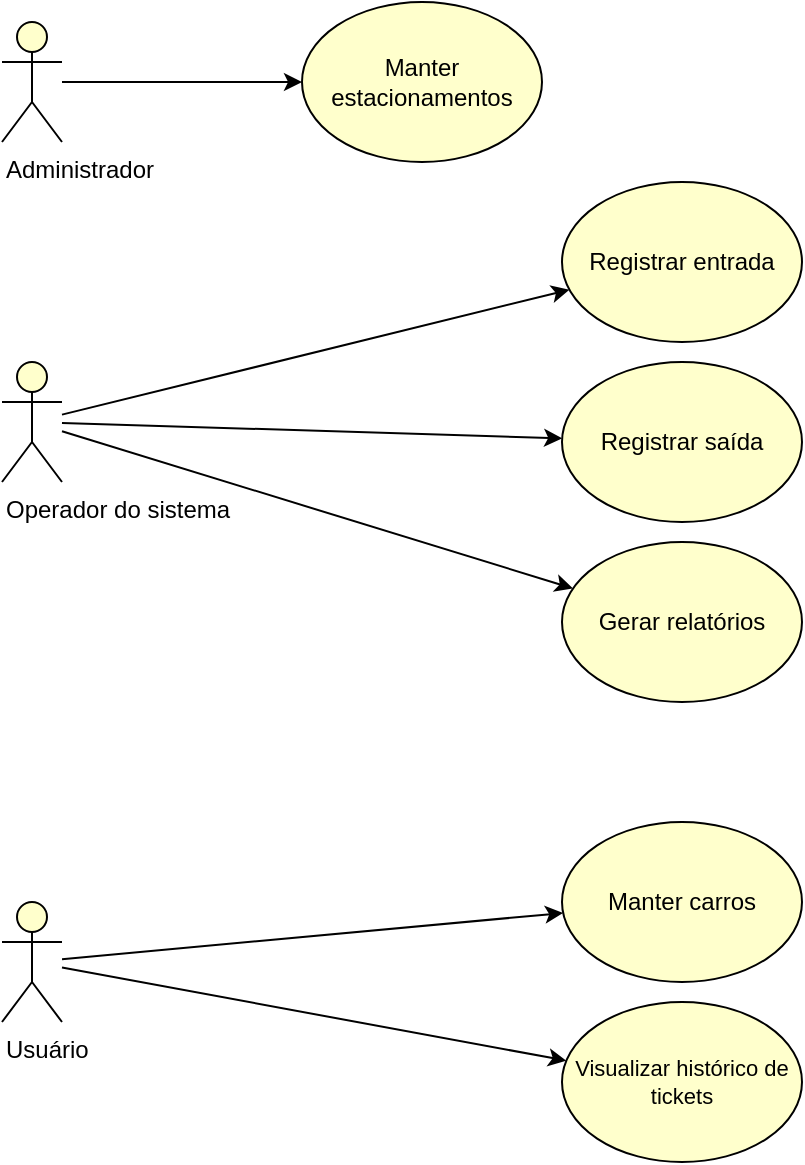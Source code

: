 <mxfile version="21.5.0">
  <diagram name="Page-1" id="a5QuwXkI3A9ysPLQ6ZaU">
    <mxGraphModel dx="1187" dy="647" grid="1" gridSize="10" guides="1" tooltips="1" connect="1" arrows="1" fold="1" page="1" pageScale="1" pageWidth="850" pageHeight="1100" math="0" shadow="0">
      <root>
        <mxCell id="0" />
        <mxCell id="1" parent="0" />
        <mxCell id="phntUiUeC9hHIfoaSwir-4" style="edgeStyle=orthogonalEdgeStyle;rounded=0;orthogonalLoop=1;jettySize=auto;html=1;" edge="1" parent="1" source="phntUiUeC9hHIfoaSwir-1" target="phntUiUeC9hHIfoaSwir-5">
          <mxGeometry relative="1" as="geometry">
            <mxPoint x="230" y="40" as="targetPoint" />
          </mxGeometry>
        </mxCell>
        <mxCell id="phntUiUeC9hHIfoaSwir-1" value="Administrador" style="shape=umlActor;verticalLabelPosition=bottom;verticalAlign=top;html=1;outlineConnect=0;align=left;fillColor=#FFFFCC;" vertex="1" parent="1">
          <mxGeometry x="40" y="40" width="30" height="60" as="geometry" />
        </mxCell>
        <mxCell id="phntUiUeC9hHIfoaSwir-5" value="Manter estacionamentos" style="ellipse;whiteSpace=wrap;html=1;fillColor=#ffffcc;" vertex="1" parent="1">
          <mxGeometry x="190" y="30" width="120" height="80" as="geometry" />
        </mxCell>
        <mxCell id="phntUiUeC9hHIfoaSwir-10" style="rounded=0;orthogonalLoop=1;jettySize=auto;html=1;" edge="1" parent="1" source="phntUiUeC9hHIfoaSwir-6" target="phntUiUeC9hHIfoaSwir-7">
          <mxGeometry relative="1" as="geometry" />
        </mxCell>
        <mxCell id="phntUiUeC9hHIfoaSwir-11" style="rounded=0;orthogonalLoop=1;jettySize=auto;html=1;" edge="1" parent="1" source="phntUiUeC9hHIfoaSwir-6" target="phntUiUeC9hHIfoaSwir-8">
          <mxGeometry relative="1" as="geometry" />
        </mxCell>
        <mxCell id="phntUiUeC9hHIfoaSwir-12" style="rounded=0;orthogonalLoop=1;jettySize=auto;html=1;" edge="1" parent="1" source="phntUiUeC9hHIfoaSwir-6" target="phntUiUeC9hHIfoaSwir-9">
          <mxGeometry relative="1" as="geometry" />
        </mxCell>
        <mxCell id="phntUiUeC9hHIfoaSwir-6" value="&lt;div style=&quot;&quot;&gt;&lt;span style=&quot;background-color: initial;&quot;&gt;Operador do sistema&lt;/span&gt;&lt;/div&gt;" style="shape=umlActor;verticalLabelPosition=bottom;verticalAlign=top;html=1;outlineConnect=0;align=left;fillColor=#FFFFCC;" vertex="1" parent="1">
          <mxGeometry x="40" y="210" width="30" height="60" as="geometry" />
        </mxCell>
        <mxCell id="phntUiUeC9hHIfoaSwir-7" value="Registrar entrada" style="ellipse;whiteSpace=wrap;html=1;fillColor=#ffffcc;" vertex="1" parent="1">
          <mxGeometry x="320" y="120" width="120" height="80" as="geometry" />
        </mxCell>
        <mxCell id="phntUiUeC9hHIfoaSwir-8" value="Registrar saída" style="ellipse;whiteSpace=wrap;html=1;fillColor=#ffffcc;" vertex="1" parent="1">
          <mxGeometry x="320" y="210" width="120" height="80" as="geometry" />
        </mxCell>
        <mxCell id="phntUiUeC9hHIfoaSwir-9" value="Gerar relatórios" style="ellipse;whiteSpace=wrap;html=1;fillColor=#FFFFCC;" vertex="1" parent="1">
          <mxGeometry x="320" y="300" width="120" height="80" as="geometry" />
        </mxCell>
        <mxCell id="phntUiUeC9hHIfoaSwir-13" style="rounded=0;orthogonalLoop=1;jettySize=auto;html=1;" edge="1" parent="1" source="phntUiUeC9hHIfoaSwir-16" target="phntUiUeC9hHIfoaSwir-17">
          <mxGeometry relative="1" as="geometry" />
        </mxCell>
        <mxCell id="phntUiUeC9hHIfoaSwir-14" style="rounded=0;orthogonalLoop=1;jettySize=auto;html=1;" edge="1" parent="1" source="phntUiUeC9hHIfoaSwir-16" target="phntUiUeC9hHIfoaSwir-18">
          <mxGeometry relative="1" as="geometry" />
        </mxCell>
        <mxCell id="phntUiUeC9hHIfoaSwir-16" value="&lt;div style=&quot;&quot;&gt;Usuário&lt;/div&gt;" style="shape=umlActor;verticalLabelPosition=bottom;verticalAlign=top;html=1;outlineConnect=0;align=left;fillColor=#FFFFCC;" vertex="1" parent="1">
          <mxGeometry x="40" y="480" width="30" height="60" as="geometry" />
        </mxCell>
        <mxCell id="phntUiUeC9hHIfoaSwir-17" value="Manter carros" style="ellipse;whiteSpace=wrap;html=1;fillColor=#FFFFCC;" vertex="1" parent="1">
          <mxGeometry x="320" y="440" width="120" height="80" as="geometry" />
        </mxCell>
        <mxCell id="phntUiUeC9hHIfoaSwir-18" value="&lt;p style=&quot;line-height: 120%; font-size: 11px;&quot;&gt;&lt;font style=&quot;font-size: 11px;&quot;&gt;Visualizar histórico de tickets&lt;/font&gt;&lt;/p&gt;" style="ellipse;whiteSpace=wrap;html=1;fillColor=#FFFFCC;" vertex="1" parent="1">
          <mxGeometry x="320" y="530" width="120" height="80" as="geometry" />
        </mxCell>
      </root>
    </mxGraphModel>
  </diagram>
</mxfile>
